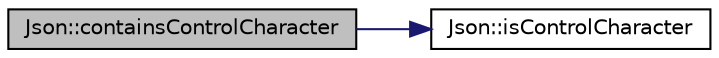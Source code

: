 digraph "Json::containsControlCharacter"
{
 // LATEX_PDF_SIZE
  edge [fontname="Helvetica",fontsize="10",labelfontname="Helvetica",labelfontsize="10"];
  node [fontname="Helvetica",fontsize="10",shape=record];
  rankdir="LR";
  Node1 [label="Json::containsControlCharacter",height=0.2,width=0.4,color="black", fillcolor="grey75", style="filled", fontcolor="black",tooltip=" "];
  Node1 -> Node2 [color="midnightblue",fontsize="10",style="solid",fontname="Helvetica"];
  Node2 [label="Json::isControlCharacter",height=0.2,width=0.4,color="black", fillcolor="white", style="filled",URL="$namespace_json.html#a0381e631737f51331065a388f4f59197",tooltip="Returns true if ch is a control character (in range [1,31])."];
}
